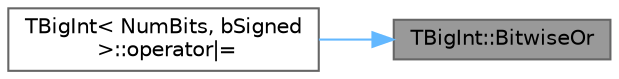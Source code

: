digraph "TBigInt::BitwiseOr"
{
 // INTERACTIVE_SVG=YES
 // LATEX_PDF_SIZE
  bgcolor="transparent";
  edge [fontname=Helvetica,fontsize=10,labelfontname=Helvetica,labelfontsize=10];
  node [fontname=Helvetica,fontsize=10,shape=box,height=0.2,width=0.4];
  rankdir="RL";
  Node1 [id="Node000001",label="TBigInt::BitwiseOr",height=0.2,width=0.4,color="gray40", fillcolor="grey60", style="filled", fontcolor="black",tooltip="Bitwise 'or'."];
  Node1 -> Node2 [id="edge1_Node000001_Node000002",dir="back",color="steelblue1",style="solid",tooltip=" "];
  Node2 [id="Node000002",label="TBigInt\< NumBits, bSigned\l \>::operator\|=",height=0.2,width=0.4,color="grey40", fillcolor="white", style="filled",URL="$d1/db0/classTBigInt.html#a6e67f63c24a5820a6df367e0f8196e09",tooltip=" "];
}
